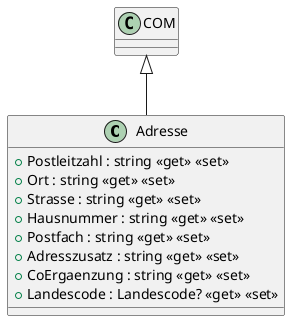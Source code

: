 @startuml
class Adresse {
    + Postleitzahl : string <<get>> <<set>>
    + Ort : string <<get>> <<set>>
    + Strasse : string <<get>> <<set>>
    + Hausnummer : string <<get>> <<set>>
    + Postfach : string <<get>> <<set>>
    + Adresszusatz : string <<get>> <<set>>
    + CoErgaenzung : string <<get>> <<set>>
    + Landescode : Landescode? <<get>> <<set>>
}
COM <|-- Adresse
@enduml
